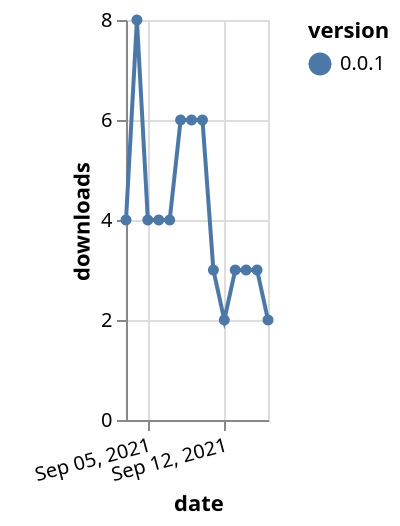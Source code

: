 {"$schema": "https://vega.github.io/schema/vega-lite/v5.json", "description": "A simple bar chart with embedded data.", "data": {"values": [{"date": "2021-09-03", "total": 4558, "delta": 4, "version": "0.0.1"}, {"date": "2021-09-04", "total": 4566, "delta": 8, "version": "0.0.1"}, {"date": "2021-09-05", "total": 4570, "delta": 4, "version": "0.0.1"}, {"date": "2021-09-06", "total": 4574, "delta": 4, "version": "0.0.1"}, {"date": "2021-09-07", "total": 4578, "delta": 4, "version": "0.0.1"}, {"date": "2021-09-08", "total": 4584, "delta": 6, "version": "0.0.1"}, {"date": "2021-09-09", "total": 4590, "delta": 6, "version": "0.0.1"}, {"date": "2021-09-10", "total": 4596, "delta": 6, "version": "0.0.1"}, {"date": "2021-09-11", "total": 4599, "delta": 3, "version": "0.0.1"}, {"date": "2021-09-12", "total": 4601, "delta": 2, "version": "0.0.1"}, {"date": "2021-09-13", "total": 4604, "delta": 3, "version": "0.0.1"}, {"date": "2021-09-14", "total": 4607, "delta": 3, "version": "0.0.1"}, {"date": "2021-09-15", "total": 4610, "delta": 3, "version": "0.0.1"}, {"date": "2021-09-16", "total": 4612, "delta": 2, "version": "0.0.1"}]}, "width": "container", "mark": {"type": "line", "point": {"filled": true}}, "encoding": {"x": {"field": "date", "type": "temporal", "timeUnit": "yearmonthdate", "title": "date", "axis": {"labelAngle": -15}}, "y": {"field": "delta", "type": "quantitative", "title": "downloads"}, "color": {"field": "version", "type": "nominal"}, "tooltip": {"field": "delta"}}}